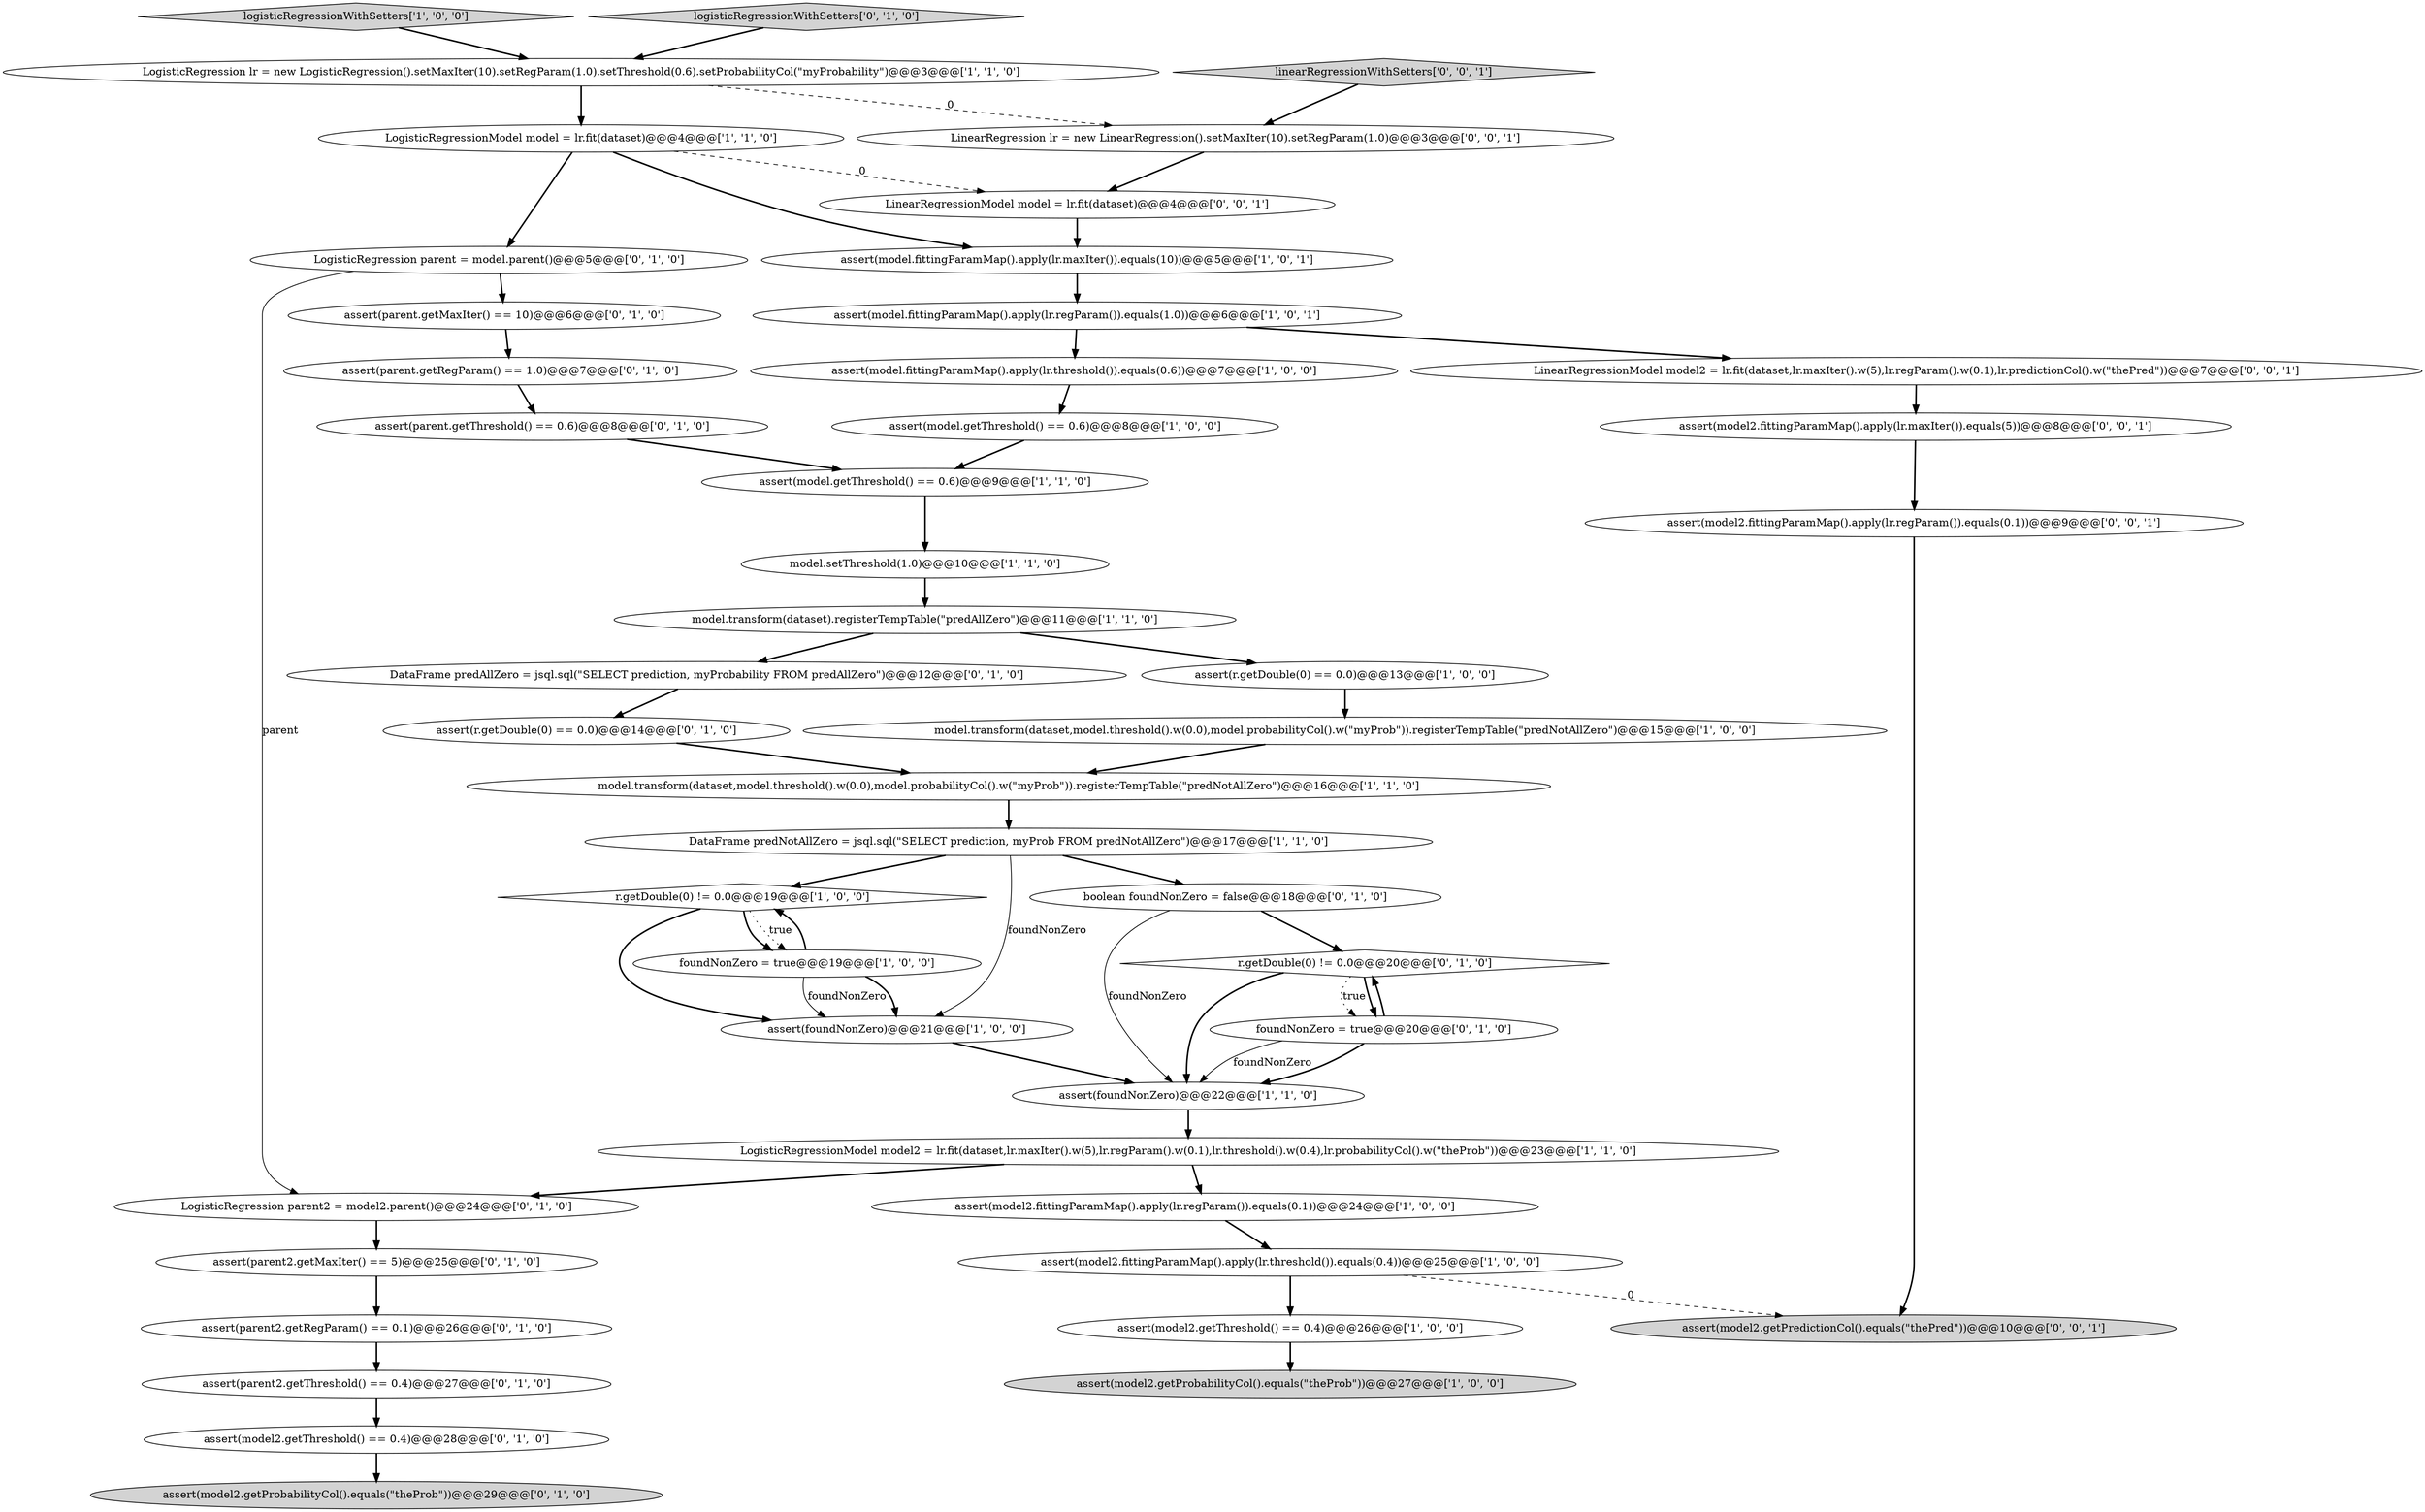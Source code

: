 digraph {
16 [style = filled, label = "assert(model2.fittingParamMap().apply(lr.threshold()).equals(0.4))@@@25@@@['1', '0', '0']", fillcolor = white, shape = ellipse image = "AAA0AAABBB1BBB"];
5 [style = filled, label = "assert(foundNonZero)@@@21@@@['1', '0', '0']", fillcolor = white, shape = ellipse image = "AAA0AAABBB1BBB"];
31 [style = filled, label = "LogisticRegression parent = model.parent()@@@5@@@['0', '1', '0']", fillcolor = white, shape = ellipse image = "AAA0AAABBB2BBB"];
33 [style = filled, label = "LogisticRegression parent2 = model2.parent()@@@24@@@['0', '1', '0']", fillcolor = white, shape = ellipse image = "AAA0AAABBB2BBB"];
44 [style = filled, label = "LinearRegressionModel model2 = lr.fit(dataset,lr.maxIter().w(5),lr.regParam().w(0.1),lr.predictionCol().w(\"thePred\"))@@@7@@@['0', '0', '1']", fillcolor = white, shape = ellipse image = "AAA0AAABBB3BBB"];
4 [style = filled, label = "assert(r.getDouble(0) == 0.0)@@@13@@@['1', '0', '0']", fillcolor = white, shape = ellipse image = "AAA0AAABBB1BBB"];
35 [style = filled, label = "assert(parent.getMaxIter() == 10)@@@6@@@['0', '1', '0']", fillcolor = white, shape = ellipse image = "AAA0AAABBB2BBB"];
26 [style = filled, label = "assert(parent.getThreshold() == 0.6)@@@8@@@['0', '1', '0']", fillcolor = white, shape = ellipse image = "AAA1AAABBB2BBB"];
15 [style = filled, label = "model.transform(dataset).registerTempTable(\"predAllZero\")@@@11@@@['1', '1', '0']", fillcolor = white, shape = ellipse image = "AAA0AAABBB1BBB"];
19 [style = filled, label = "assert(model2.getThreshold() == 0.4)@@@26@@@['1', '0', '0']", fillcolor = white, shape = ellipse image = "AAA0AAABBB1BBB"];
42 [style = filled, label = "linearRegressionWithSetters['0', '0', '1']", fillcolor = lightgray, shape = diamond image = "AAA0AAABBB3BBB"];
8 [style = filled, label = "DataFrame predNotAllZero = jsql.sql(\"SELECT prediction, myProb FROM predNotAllZero\")@@@17@@@['1', '1', '0']", fillcolor = white, shape = ellipse image = "AAA0AAABBB1BBB"];
17 [style = filled, label = "assert(model2.getProbabilityCol().equals(\"theProb\"))@@@27@@@['1', '0', '0']", fillcolor = lightgray, shape = ellipse image = "AAA0AAABBB1BBB"];
7 [style = filled, label = "model.transform(dataset,model.threshold().w(0.0),model.probabilityCol().w(\"myProb\")).registerTempTable(\"predNotAllZero\")@@@15@@@['1', '0', '0']", fillcolor = white, shape = ellipse image = "AAA0AAABBB1BBB"];
10 [style = filled, label = "assert(model.getThreshold() == 0.6)@@@8@@@['1', '0', '0']", fillcolor = white, shape = ellipse image = "AAA0AAABBB1BBB"];
3 [style = filled, label = "LogisticRegressionModel model2 = lr.fit(dataset,lr.maxIter().w(5),lr.regParam().w(0.1),lr.threshold().w(0.4),lr.probabilityCol().w(\"theProb\"))@@@23@@@['1', '1', '0']", fillcolor = white, shape = ellipse image = "AAA0AAABBB1BBB"];
29 [style = filled, label = "assert(r.getDouble(0) == 0.0)@@@14@@@['0', '1', '0']", fillcolor = white, shape = ellipse image = "AAA0AAABBB2BBB"];
21 [style = filled, label = "assert(foundNonZero)@@@22@@@['1', '1', '0']", fillcolor = white, shape = ellipse image = "AAA0AAABBB1BBB"];
11 [style = filled, label = "foundNonZero = true@@@19@@@['1', '0', '0']", fillcolor = white, shape = ellipse image = "AAA0AAABBB1BBB"];
39 [style = filled, label = "LinearRegression lr = new LinearRegression().setMaxIter(10).setRegParam(1.0)@@@3@@@['0', '0', '1']", fillcolor = white, shape = ellipse image = "AAA0AAABBB3BBB"];
23 [style = filled, label = "assert(parent.getRegParam() == 1.0)@@@7@@@['0', '1', '0']", fillcolor = white, shape = ellipse image = "AAA0AAABBB2BBB"];
28 [style = filled, label = "assert(parent2.getMaxIter() == 5)@@@25@@@['0', '1', '0']", fillcolor = white, shape = ellipse image = "AAA0AAABBB2BBB"];
12 [style = filled, label = "model.transform(dataset,model.threshold().w(0.0),model.probabilityCol().w(\"myProb\")).registerTempTable(\"predNotAllZero\")@@@16@@@['1', '1', '0']", fillcolor = white, shape = ellipse image = "AAA0AAABBB1BBB"];
36 [style = filled, label = "foundNonZero = true@@@20@@@['0', '1', '0']", fillcolor = white, shape = ellipse image = "AAA0AAABBB2BBB"];
32 [style = filled, label = "DataFrame predAllZero = jsql.sql(\"SELECT prediction, myProbability FROM predAllZero\")@@@12@@@['0', '1', '0']", fillcolor = white, shape = ellipse image = "AAA0AAABBB2BBB"];
45 [style = filled, label = "assert(model2.getPredictionCol().equals(\"thePred\"))@@@10@@@['0', '0', '1']", fillcolor = lightgray, shape = ellipse image = "AAA0AAABBB3BBB"];
20 [style = filled, label = "assert(model.getThreshold() == 0.6)@@@9@@@['1', '1', '0']", fillcolor = white, shape = ellipse image = "AAA0AAABBB1BBB"];
25 [style = filled, label = "assert(parent2.getThreshold() == 0.4)@@@27@@@['0', '1', '0']", fillcolor = white, shape = ellipse image = "AAA1AAABBB2BBB"];
22 [style = filled, label = "logisticRegressionWithSetters['1', '0', '0']", fillcolor = lightgray, shape = diamond image = "AAA0AAABBB1BBB"];
34 [style = filled, label = "logisticRegressionWithSetters['0', '1', '0']", fillcolor = lightgray, shape = diamond image = "AAA0AAABBB2BBB"];
2 [style = filled, label = "LogisticRegression lr = new LogisticRegression().setMaxIter(10).setRegParam(1.0).setThreshold(0.6).setProbabilityCol(\"myProbability\")@@@3@@@['1', '1', '0']", fillcolor = white, shape = ellipse image = "AAA0AAABBB1BBB"];
43 [style = filled, label = "LinearRegressionModel model = lr.fit(dataset)@@@4@@@['0', '0', '1']", fillcolor = white, shape = ellipse image = "AAA0AAABBB3BBB"];
37 [style = filled, label = "boolean foundNonZero = false@@@18@@@['0', '1', '0']", fillcolor = white, shape = ellipse image = "AAA0AAABBB2BBB"];
13 [style = filled, label = "LogisticRegressionModel model = lr.fit(dataset)@@@4@@@['1', '1', '0']", fillcolor = white, shape = ellipse image = "AAA0AAABBB1BBB"];
30 [style = filled, label = "r.getDouble(0) != 0.0@@@20@@@['0', '1', '0']", fillcolor = white, shape = diamond image = "AAA0AAABBB2BBB"];
40 [style = filled, label = "assert(model2.fittingParamMap().apply(lr.regParam()).equals(0.1))@@@9@@@['0', '0', '1']", fillcolor = white, shape = ellipse image = "AAA0AAABBB3BBB"];
38 [style = filled, label = "assert(model2.getThreshold() == 0.4)@@@28@@@['0', '1', '0']", fillcolor = white, shape = ellipse image = "AAA0AAABBB2BBB"];
9 [style = filled, label = "model.setThreshold(1.0)@@@10@@@['1', '1', '0']", fillcolor = white, shape = ellipse image = "AAA0AAABBB1BBB"];
18 [style = filled, label = "assert(model.fittingParamMap().apply(lr.threshold()).equals(0.6))@@@7@@@['1', '0', '0']", fillcolor = white, shape = ellipse image = "AAA0AAABBB1BBB"];
24 [style = filled, label = "assert(parent2.getRegParam() == 0.1)@@@26@@@['0', '1', '0']", fillcolor = white, shape = ellipse image = "AAA0AAABBB2BBB"];
41 [style = filled, label = "assert(model2.fittingParamMap().apply(lr.maxIter()).equals(5))@@@8@@@['0', '0', '1']", fillcolor = white, shape = ellipse image = "AAA0AAABBB3BBB"];
27 [style = filled, label = "assert(model2.getProbabilityCol().equals(\"theProb\"))@@@29@@@['0', '1', '0']", fillcolor = lightgray, shape = ellipse image = "AAA0AAABBB2BBB"];
1 [style = filled, label = "assert(model2.fittingParamMap().apply(lr.regParam()).equals(0.1))@@@24@@@['1', '0', '0']", fillcolor = white, shape = ellipse image = "AAA0AAABBB1BBB"];
6 [style = filled, label = "assert(model.fittingParamMap().apply(lr.maxIter()).equals(10))@@@5@@@['1', '0', '1']", fillcolor = white, shape = ellipse image = "AAA0AAABBB1BBB"];
14 [style = filled, label = "assert(model.fittingParamMap().apply(lr.regParam()).equals(1.0))@@@6@@@['1', '0', '1']", fillcolor = white, shape = ellipse image = "AAA0AAABBB1BBB"];
0 [style = filled, label = "r.getDouble(0) != 0.0@@@19@@@['1', '0', '0']", fillcolor = white, shape = diamond image = "AAA0AAABBB1BBB"];
22->2 [style = bold, label=""];
42->39 [style = bold, label=""];
21->3 [style = bold, label=""];
41->40 [style = bold, label=""];
16->45 [style = dashed, label="0"];
4->7 [style = bold, label=""];
43->6 [style = bold, label=""];
14->18 [style = bold, label=""];
30->21 [style = bold, label=""];
8->0 [style = bold, label=""];
30->36 [style = dotted, label="true"];
36->30 [style = bold, label=""];
2->13 [style = bold, label=""];
11->0 [style = bold, label=""];
16->19 [style = bold, label=""];
26->20 [style = bold, label=""];
15->4 [style = bold, label=""];
40->45 [style = bold, label=""];
13->6 [style = bold, label=""];
39->43 [style = bold, label=""];
9->15 [style = bold, label=""];
8->37 [style = bold, label=""];
25->38 [style = bold, label=""];
13->31 [style = bold, label=""];
37->21 [style = solid, label="foundNonZero"];
2->39 [style = dashed, label="0"];
0->11 [style = bold, label=""];
31->33 [style = solid, label="parent"];
33->28 [style = bold, label=""];
3->1 [style = bold, label=""];
23->26 [style = bold, label=""];
14->44 [style = bold, label=""];
36->21 [style = bold, label=""];
31->35 [style = bold, label=""];
6->14 [style = bold, label=""];
7->12 [style = bold, label=""];
37->30 [style = bold, label=""];
28->24 [style = bold, label=""];
5->21 [style = bold, label=""];
11->5 [style = solid, label="foundNonZero"];
19->17 [style = bold, label=""];
18->10 [style = bold, label=""];
44->41 [style = bold, label=""];
13->43 [style = dashed, label="0"];
0->11 [style = dotted, label="true"];
35->23 [style = bold, label=""];
36->21 [style = solid, label="foundNonZero"];
29->12 [style = bold, label=""];
34->2 [style = bold, label=""];
24->25 [style = bold, label=""];
20->9 [style = bold, label=""];
15->32 [style = bold, label=""];
0->5 [style = bold, label=""];
1->16 [style = bold, label=""];
32->29 [style = bold, label=""];
12->8 [style = bold, label=""];
30->36 [style = bold, label=""];
38->27 [style = bold, label=""];
11->5 [style = bold, label=""];
3->33 [style = bold, label=""];
8->5 [style = solid, label="foundNonZero"];
10->20 [style = bold, label=""];
}
